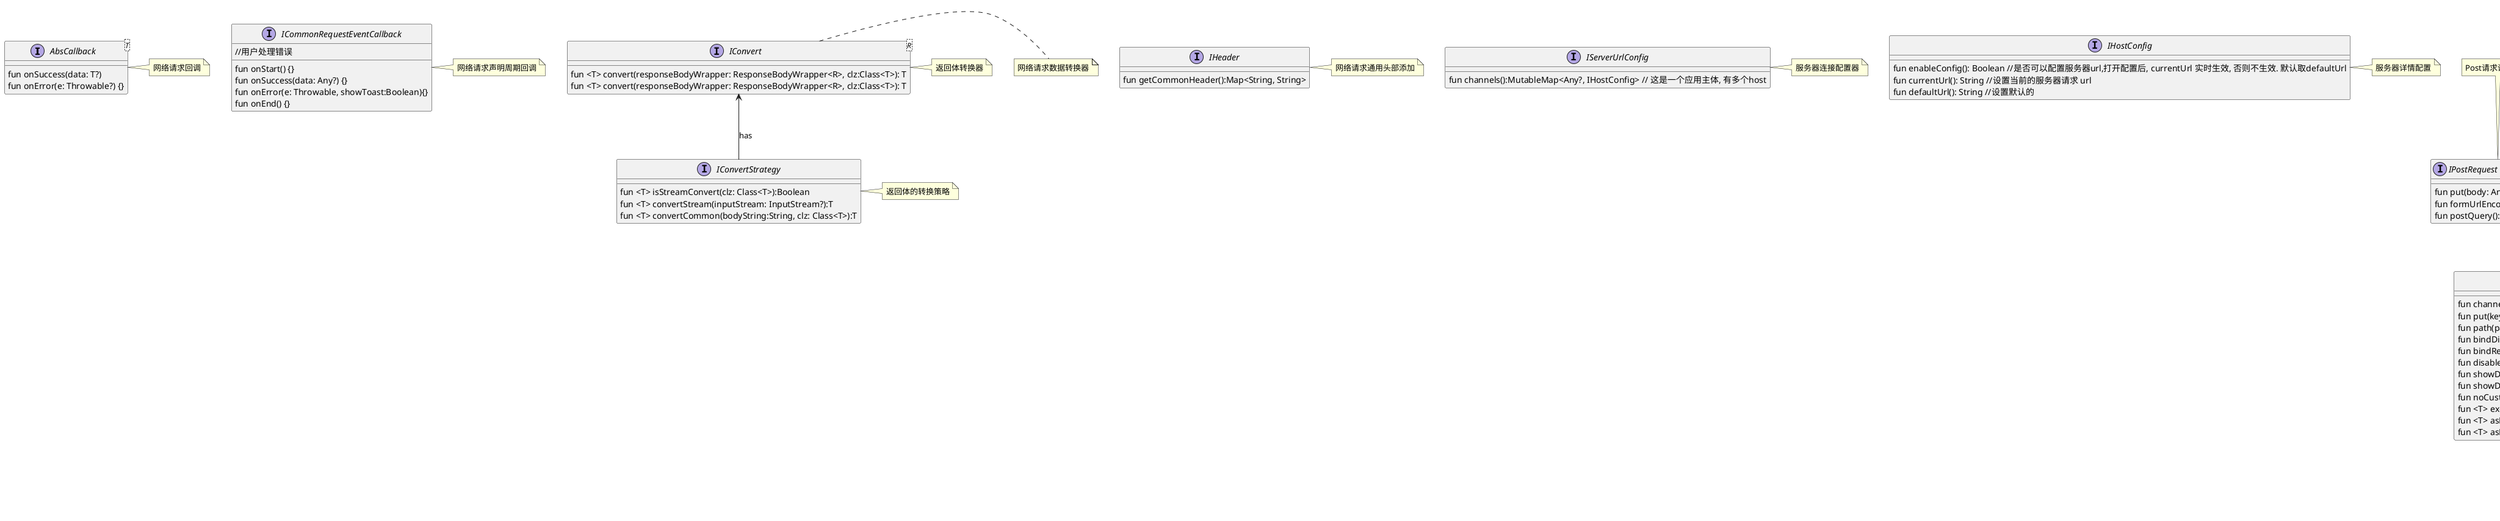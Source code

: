 @startuml

interface AbsCallback<T>{
    fun onSuccess(data: T?)
    fun onError(e: Throwable?) {}
}


interface ICommonRequestEventCallback {
    fun onStart() {}
    fun onSuccess(data: Any?) {}
    //用户处理错误
    fun onError(e: Throwable, showToast:Boolean){}
    fun onEnd() {}
}

interface IConvert<R> {
    fun <T> convert(responseBodyWrapper: ResponseBodyWrapper<R>, clz:Class<T>): T
}


interface IHeader {
    fun getCommonHeader():Map<String, String>
}

interface IHostConfig {
    fun enableConfig(): Boolean //是否可以配置服务器url,打开配置后, currentUrl 实时生效, 否则不生效. 默认取defaultUrl
    fun currentUrl(): String //设置当前的服务器请求 url
    fun defaultUrl(): String //设置默认的
}

interface IServerUrlConfig {
    fun channels():MutableMap<Any?, IHostConfig> // 这是一个应用主体, 有多个host
}

note right of AbsCallback: 网络请求回调
note right of ICommonRequestEventCallback: 网络请求声明周期回调
note right of IConvert: 网络请求数据转换器
note right of IHeader: 网络请求通用头部添加
note right of IServerUrlConfig: 服务器连接配置器
note right of IHostConfig: 服务器详情配置


interface IRequest<out R : IRequest<R>> {
    fun channel(channel:Any?): R
    fun put(key: String, value: Any?): R
    fun path(pathName: String, value: String): R
    fun bindDialogHandle(dialogEventHandle: IDialogHandle): R
    fun bindRequestHandle(requestHandleEvent: IRequestHandle): R
    fun disableToast(): R
    fun showDialog(): R
    fun showDialog(message:String): R
    fun noCustomerHeader(): R
    fun <T> execute( clazz: Class<T>,callback: AbsCallback<T>)
    fun <T> asFutureTask( clazz: Class<T>): IFutureTask<T>
    fun <T> asFullFutureTask( clazz: Class<T>): IFullFutureTask<T>
}

note right of IRequest: 通用请求调用api


interface IPostRequest<out R : IRequest<R>>{
    fun put(body: Any): R
    fun formUrlEncoded(): R
    fun postQuery(): R
}

interface IGetRequest {}

IPostRequest--|>IRequest:继承
IGetRequest--|>IRequest:继承

note top of IPostRequest: Post请求调用api
note top of IGetRequest: Get请求调用api

class BaseRequest
class GetRequest
class PostRequest

class TransferStation

note top of TransferStation: 请求参数的暂存区

TransferStation<--BaseRequest:has

note right of BaseRequest: 处理请求参数的组装

BaseRequest<|--GetRequest:派生
BaseRequest<|--PostRequest:派生



interface IDialogHandle{
    fun dialogShowTiming(dialogTips:String) {}
    fun dialogDismissTiming(){}
}

interface IRequestContext{
    fun cancel()
}

interface IRequestHandle {
    fun onRequestHandle(ctx: IRequestContext)
}

interface IConvertStrategy{
    fun <T> isStreamConvert(clz: Class<T>):Boolean
    fun <T> convertStream(inputStream: InputStream?):T
    fun <T> convertCommon(bodyString:String, clz: Class<T>):T
}

interface IConvert<R> {
    fun <T> convert(responseBodyWrapper: ResponseBodyWrapper<R>, clz:Class<T>): T
}

note right of IDialogHandle: 弹窗管理
note right of IRequestContext: 请求上下文(有取消请求的api)
note right of IRequestHandle: 用于回调请求上下文给调用者
note right of IConvert: 返回体转换器
note right of IConvertStrategy: 返回体的转换策略

IConvert<--IConvertStrategy:has


@enduml